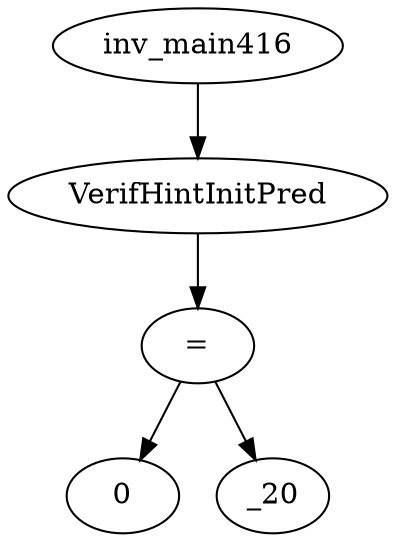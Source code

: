 digraph dag {
0 [label="inv_main416"];
1 [label="VerifHintInitPred"];
2 [label="="];
3 [label="0"];
4 [label="_20"];
0->1
1->2
2->4
2 -> 3
}
